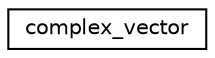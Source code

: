 digraph "Graphical Class Hierarchy"
{
 // LATEX_PDF_SIZE
  edge [fontname="Helvetica",fontsize="10",labelfontname="Helvetica",labelfontsize="10"];
  node [fontname="Helvetica",fontsize="10",shape=record];
  rankdir="LR";
  Node0 [label="complex_vector",height=0.2,width=0.4,color="black", fillcolor="white", style="filled",URL="$structcomplex__vector.html",tooltip=" "];
}
